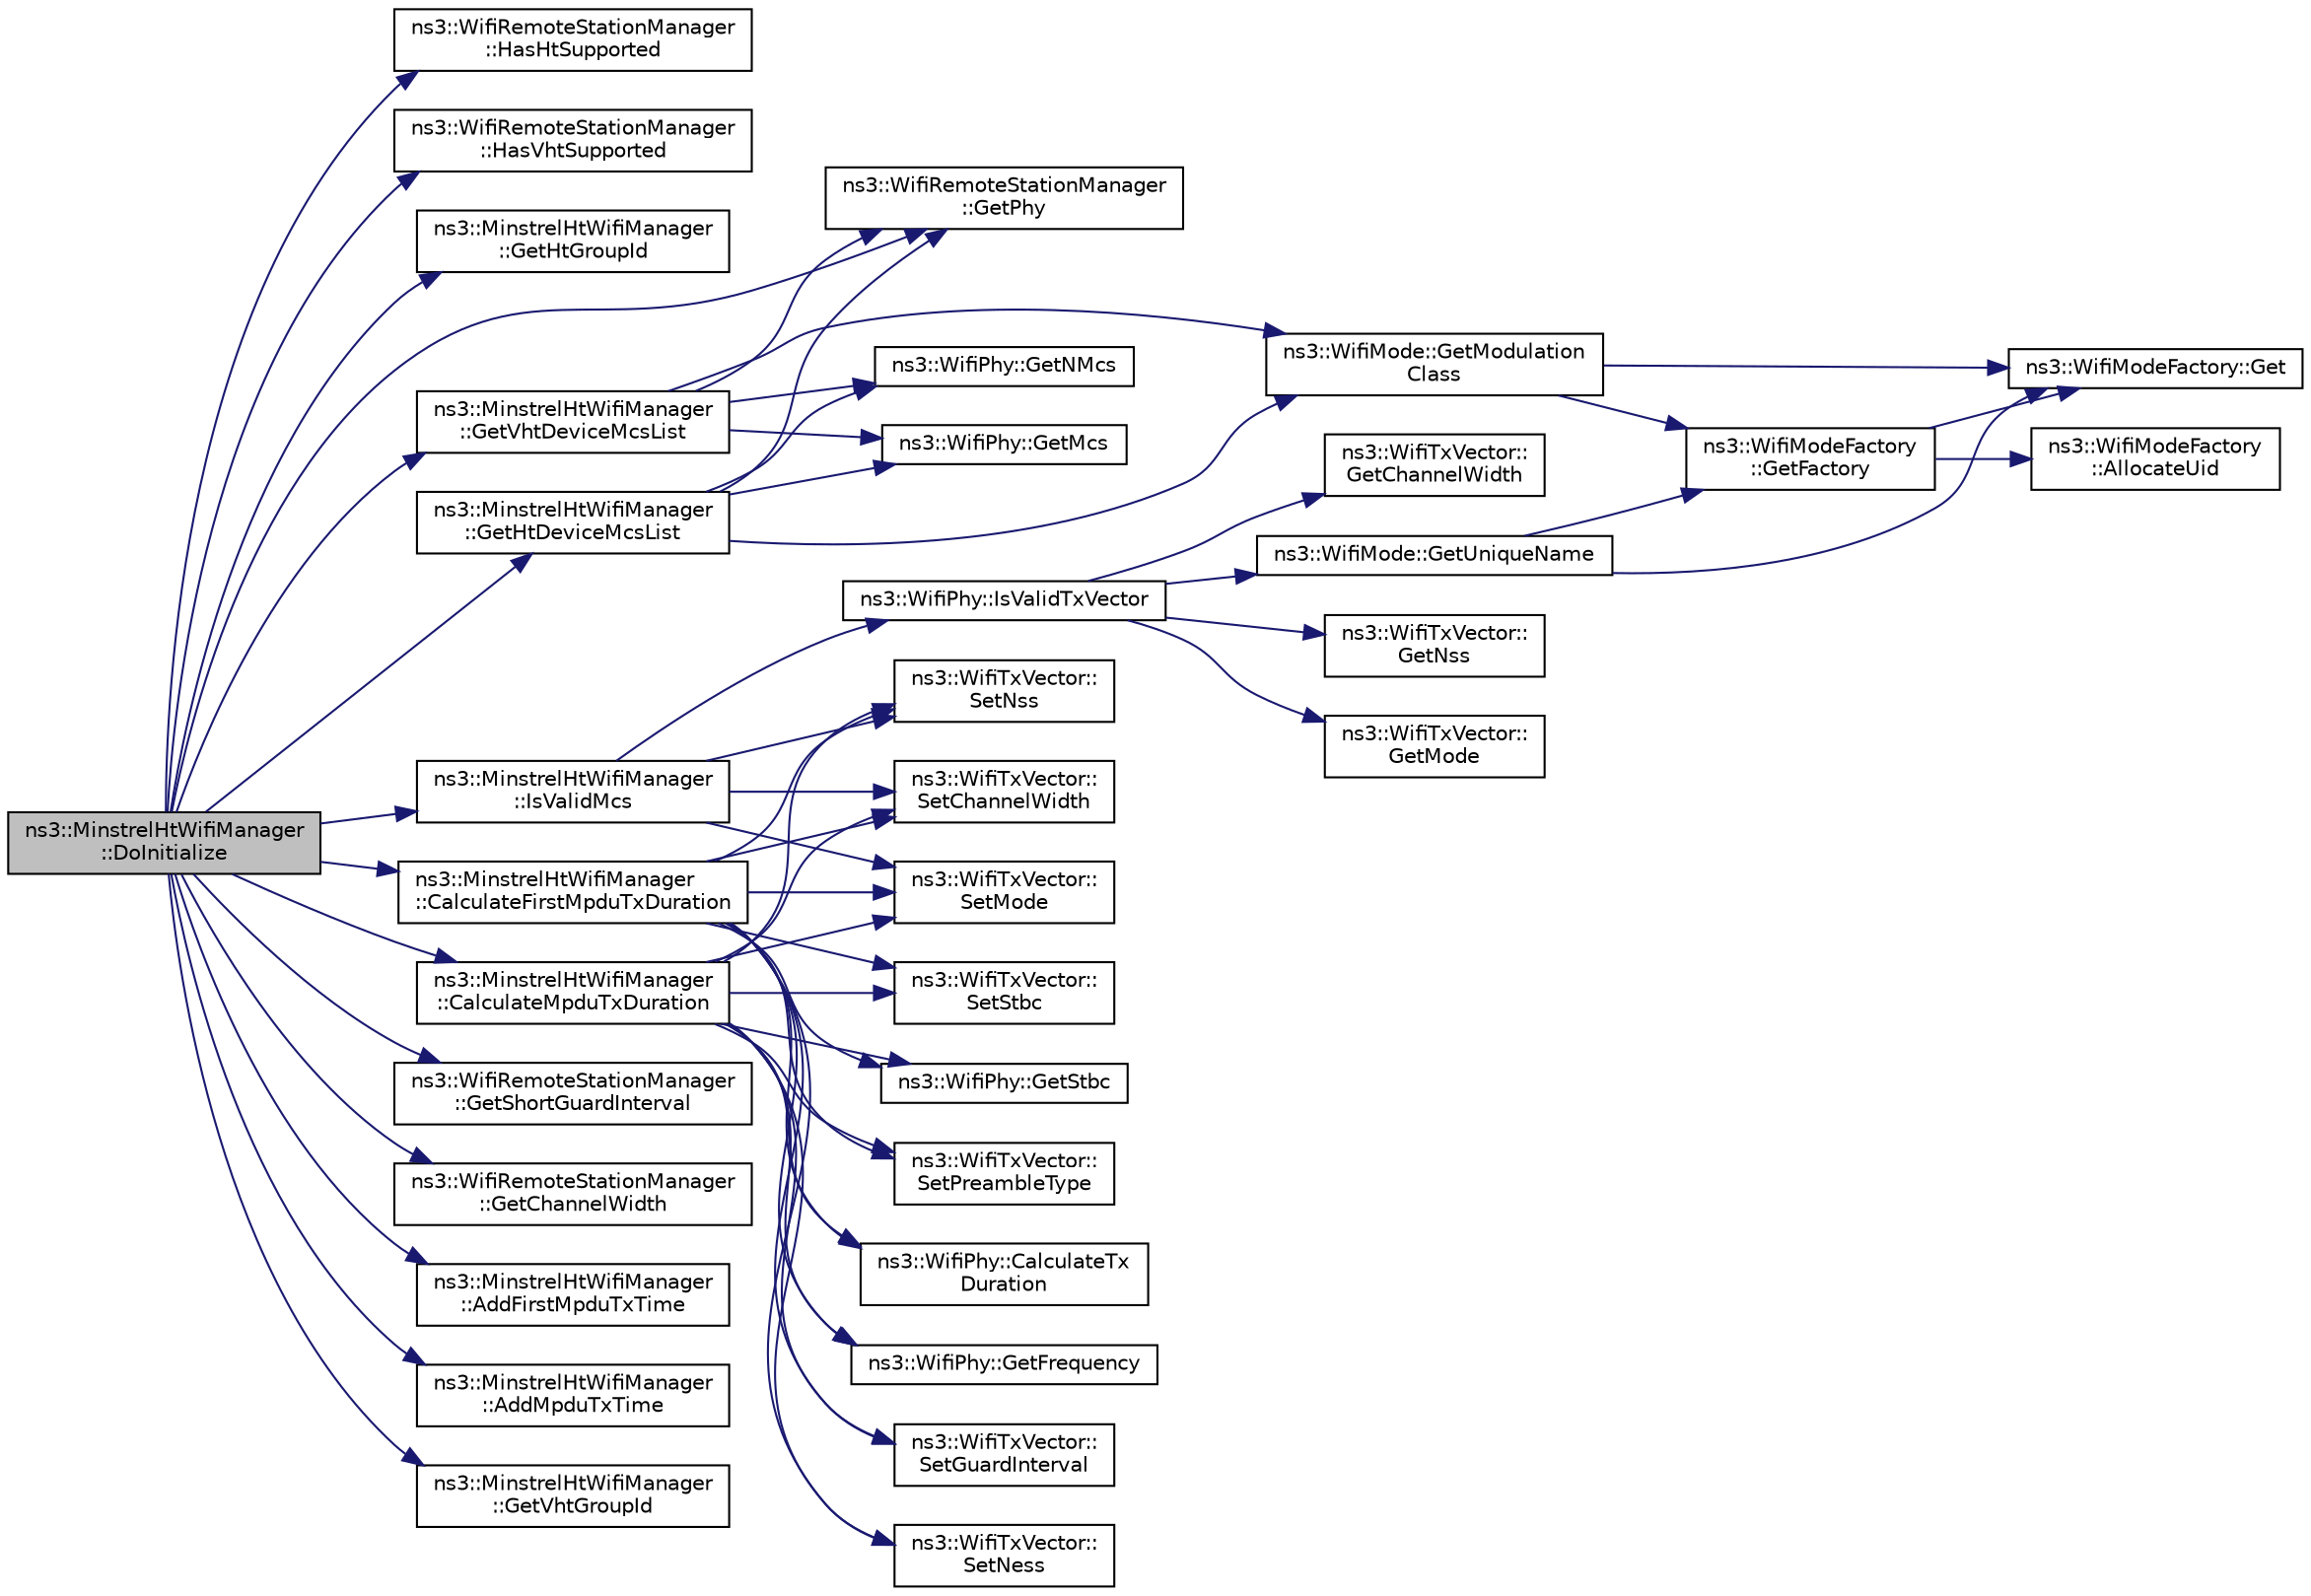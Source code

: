 digraph "ns3::MinstrelHtWifiManager::DoInitialize"
{
  edge [fontname="Helvetica",fontsize="10",labelfontname="Helvetica",labelfontsize="10"];
  node [fontname="Helvetica",fontsize="10",shape=record];
  rankdir="LR";
  Node1 [label="ns3::MinstrelHtWifiManager\l::DoInitialize",height=0.2,width=0.4,color="black", fillcolor="grey75", style="filled", fontcolor="black"];
  Node1 -> Node2 [color="midnightblue",fontsize="10",style="solid"];
  Node2 [label="ns3::WifiRemoteStationManager\l::HasHtSupported",height=0.2,width=0.4,color="black", fillcolor="white", style="filled",URL="$d6/d65/classns3_1_1WifiRemoteStationManager.html#ac792dc8f3c77d507d25de0b87b52608c"];
  Node1 -> Node3 [color="midnightblue",fontsize="10",style="solid"];
  Node3 [label="ns3::WifiRemoteStationManager\l::HasVhtSupported",height=0.2,width=0.4,color="black", fillcolor="white", style="filled",URL="$d6/d65/classns3_1_1WifiRemoteStationManager.html#afae2836c7785854272d73bf33e58c95a"];
  Node1 -> Node4 [color="midnightblue",fontsize="10",style="solid"];
  Node4 [label="ns3::MinstrelHtWifiManager\l::GetHtGroupId",height=0.2,width=0.4,color="black", fillcolor="white", style="filled",URL="$dd/d09/classns3_1_1MinstrelHtWifiManager.html#a44b99858b15826da1b42f135041058e0",tooltip="Returns the groupId of a HT MCS with the given number of streams, if using sgi and the channel width ..."];
  Node1 -> Node5 [color="midnightblue",fontsize="10",style="solid"];
  Node5 [label="ns3::WifiRemoteStationManager\l::GetPhy",height=0.2,width=0.4,color="black", fillcolor="white", style="filled",URL="$d6/d65/classns3_1_1WifiRemoteStationManager.html#ab92b49cf78e0b72a51f5d13a1f15e242"];
  Node1 -> Node6 [color="midnightblue",fontsize="10",style="solid"];
  Node6 [label="ns3::WifiRemoteStationManager\l::GetShortGuardInterval",height=0.2,width=0.4,color="black", fillcolor="white", style="filled",URL="$d6/d65/classns3_1_1WifiRemoteStationManager.html#aa55f6cb04128c88710119c8289f1b17e"];
  Node1 -> Node7 [color="midnightblue",fontsize="10",style="solid"];
  Node7 [label="ns3::WifiRemoteStationManager\l::GetChannelWidth",height=0.2,width=0.4,color="black", fillcolor="white", style="filled",URL="$d6/d65/classns3_1_1WifiRemoteStationManager.html#a918213c5b9fa629c4986f6d90521bbd4"];
  Node1 -> Node8 [color="midnightblue",fontsize="10",style="solid"];
  Node8 [label="ns3::MinstrelHtWifiManager\l::GetHtDeviceMcsList",height=0.2,width=0.4,color="black", fillcolor="white", style="filled",URL="$dd/d09/classns3_1_1MinstrelHtWifiManager.html#a51b40cdb077737e007f1c767c11d1424",tooltip="Returns a list of only the HT MCS supported by the device. "];
  Node8 -> Node5 [color="midnightblue",fontsize="10",style="solid"];
  Node8 -> Node9 [color="midnightblue",fontsize="10",style="solid"];
  Node9 [label="ns3::WifiPhy::GetNMcs",height=0.2,width=0.4,color="black", fillcolor="white", style="filled",URL="$d6/d5a/classns3_1_1WifiPhy.html#aede1b3de380510e387aaafcfda7a0db0"];
  Node8 -> Node10 [color="midnightblue",fontsize="10",style="solid"];
  Node10 [label="ns3::WifiPhy::GetMcs",height=0.2,width=0.4,color="black", fillcolor="white", style="filled",URL="$d6/d5a/classns3_1_1WifiPhy.html#a6a8740a6fbb7ff618c80e0a0867467fd"];
  Node8 -> Node11 [color="midnightblue",fontsize="10",style="solid"];
  Node11 [label="ns3::WifiMode::GetModulation\lClass",height=0.2,width=0.4,color="black", fillcolor="white", style="filled",URL="$d5/d56/classns3_1_1WifiMode.html#a7941cd2a0bc8d2ba68ba6a12c7e2c42a"];
  Node11 -> Node12 [color="midnightblue",fontsize="10",style="solid"];
  Node12 [label="ns3::WifiModeFactory\l::GetFactory",height=0.2,width=0.4,color="black", fillcolor="white", style="filled",URL="$d2/dcd/classns3_1_1WifiModeFactory.html#a9c6f695d733355dee8d74bd1709868fc"];
  Node12 -> Node13 [color="midnightblue",fontsize="10",style="solid"];
  Node13 [label="ns3::WifiModeFactory\l::AllocateUid",height=0.2,width=0.4,color="black", fillcolor="white", style="filled",URL="$d2/dcd/classns3_1_1WifiModeFactory.html#a89a9c38617bd3f7be4a8919ce9675996"];
  Node12 -> Node14 [color="midnightblue",fontsize="10",style="solid"];
  Node14 [label="ns3::WifiModeFactory::Get",height=0.2,width=0.4,color="black", fillcolor="white", style="filled",URL="$d2/dcd/classns3_1_1WifiModeFactory.html#a3086868810ff4347e31c63027726f544"];
  Node11 -> Node14 [color="midnightblue",fontsize="10",style="solid"];
  Node1 -> Node15 [color="midnightblue",fontsize="10",style="solid"];
  Node15 [label="ns3::MinstrelHtWifiManager\l::AddFirstMpduTxTime",height=0.2,width=0.4,color="black", fillcolor="white", style="filled",URL="$dd/d09/classns3_1_1MinstrelHtWifiManager.html#a4e42c7189837e6b28544c18327990ab9",tooltip="Save a TxTime to the vector of groups. "];
  Node1 -> Node16 [color="midnightblue",fontsize="10",style="solid"];
  Node16 [label="ns3::MinstrelHtWifiManager\l::CalculateFirstMpduTxDuration",height=0.2,width=0.4,color="black", fillcolor="white", style="filled",URL="$dd/d09/classns3_1_1MinstrelHtWifiManager.html#aebde711921cb34ee3bfbe9801e76ae2e",tooltip="Estimates the TxTime of a frame with a given mode and group (stream, guard interval and channel width..."];
  Node16 -> Node17 [color="midnightblue",fontsize="10",style="solid"];
  Node17 [label="ns3::WifiTxVector::\lSetNss",height=0.2,width=0.4,color="black", fillcolor="white", style="filled",URL="$d0/d58/classns3_1_1WifiTxVector.html#af6b333491a8b20c064d8d1ad35381194"];
  Node16 -> Node18 [color="midnightblue",fontsize="10",style="solid"];
  Node18 [label="ns3::WifiTxVector::\lSetGuardInterval",height=0.2,width=0.4,color="black", fillcolor="white", style="filled",URL="$d0/d58/classns3_1_1WifiTxVector.html#a40280b31baf8d7cef1a7234715969d06"];
  Node16 -> Node19 [color="midnightblue",fontsize="10",style="solid"];
  Node19 [label="ns3::WifiTxVector::\lSetChannelWidth",height=0.2,width=0.4,color="black", fillcolor="white", style="filled",URL="$d0/d58/classns3_1_1WifiTxVector.html#a0af265bb9df36ba4012847160a23741d"];
  Node16 -> Node20 [color="midnightblue",fontsize="10",style="solid"];
  Node20 [label="ns3::WifiTxVector::\lSetNess",height=0.2,width=0.4,color="black", fillcolor="white", style="filled",URL="$d0/d58/classns3_1_1WifiTxVector.html#a0402388fb5dc590075a4560daf294bf3"];
  Node16 -> Node21 [color="midnightblue",fontsize="10",style="solid"];
  Node21 [label="ns3::WifiTxVector::\lSetStbc",height=0.2,width=0.4,color="black", fillcolor="white", style="filled",URL="$d0/d58/classns3_1_1WifiTxVector.html#a03db79f733c3f5d36c1816f43eebe62a"];
  Node16 -> Node22 [color="midnightblue",fontsize="10",style="solid"];
  Node22 [label="ns3::WifiPhy::GetStbc",height=0.2,width=0.4,color="black", fillcolor="white", style="filled",URL="$d6/d5a/classns3_1_1WifiPhy.html#aba80990877159beed86abcd9efcc8e13"];
  Node16 -> Node23 [color="midnightblue",fontsize="10",style="solid"];
  Node23 [label="ns3::WifiTxVector::\lSetMode",height=0.2,width=0.4,color="black", fillcolor="white", style="filled",URL="$d0/d58/classns3_1_1WifiTxVector.html#af39f17fec348c22f8c963bcb6bb5fc53"];
  Node16 -> Node24 [color="midnightblue",fontsize="10",style="solid"];
  Node24 [label="ns3::WifiTxVector::\lSetPreambleType",height=0.2,width=0.4,color="black", fillcolor="white", style="filled",URL="$d0/d58/classns3_1_1WifiTxVector.html#afa5117513e1a7bfa717c3d7556192525"];
  Node16 -> Node25 [color="midnightblue",fontsize="10",style="solid"];
  Node25 [label="ns3::WifiPhy::CalculateTx\lDuration",height=0.2,width=0.4,color="black", fillcolor="white", style="filled",URL="$d6/d5a/classns3_1_1WifiPhy.html#aee98c7241bb4f0bb8e6d90f5771dacc7"];
  Node16 -> Node26 [color="midnightblue",fontsize="10",style="solid"];
  Node26 [label="ns3::WifiPhy::GetFrequency",height=0.2,width=0.4,color="black", fillcolor="white", style="filled",URL="$d6/d5a/classns3_1_1WifiPhy.html#ad2508d94faf22d690d6b8b4367934fd1"];
  Node1 -> Node27 [color="midnightblue",fontsize="10",style="solid"];
  Node27 [label="ns3::MinstrelHtWifiManager\l::AddMpduTxTime",height=0.2,width=0.4,color="black", fillcolor="white", style="filled",URL="$dd/d09/classns3_1_1MinstrelHtWifiManager.html#a3ce7d66218d851e645c2f4775e7b8a91",tooltip="Save a TxTime to the vector of groups. "];
  Node1 -> Node28 [color="midnightblue",fontsize="10",style="solid"];
  Node28 [label="ns3::MinstrelHtWifiManager\l::CalculateMpduTxDuration",height=0.2,width=0.4,color="black", fillcolor="white", style="filled",URL="$dd/d09/classns3_1_1MinstrelHtWifiManager.html#a0e356a05e616986cb292a72901984d4f",tooltip="Estimates the TxTime of a frame with a given mode and group (stream, guard interval and channel width..."];
  Node28 -> Node17 [color="midnightblue",fontsize="10",style="solid"];
  Node28 -> Node18 [color="midnightblue",fontsize="10",style="solid"];
  Node28 -> Node19 [color="midnightblue",fontsize="10",style="solid"];
  Node28 -> Node20 [color="midnightblue",fontsize="10",style="solid"];
  Node28 -> Node21 [color="midnightblue",fontsize="10",style="solid"];
  Node28 -> Node22 [color="midnightblue",fontsize="10",style="solid"];
  Node28 -> Node23 [color="midnightblue",fontsize="10",style="solid"];
  Node28 -> Node24 [color="midnightblue",fontsize="10",style="solid"];
  Node28 -> Node25 [color="midnightblue",fontsize="10",style="solid"];
  Node28 -> Node26 [color="midnightblue",fontsize="10",style="solid"];
  Node1 -> Node29 [color="midnightblue",fontsize="10",style="solid"];
  Node29 [label="ns3::MinstrelHtWifiManager\l::GetVhtGroupId",height=0.2,width=0.4,color="black", fillcolor="white", style="filled",URL="$dd/d09/classns3_1_1MinstrelHtWifiManager.html#ae8425dbd449d4402c61941ae78ed8fb9",tooltip="Returns the groupId of a VHT MCS with the given number of streams, if using sgi and the channel width..."];
  Node1 -> Node30 [color="midnightblue",fontsize="10",style="solid"];
  Node30 [label="ns3::MinstrelHtWifiManager\l::GetVhtDeviceMcsList",height=0.2,width=0.4,color="black", fillcolor="white", style="filled",URL="$dd/d09/classns3_1_1MinstrelHtWifiManager.html#aa3f58bf72c4fe7dd962ce0e99ba211a7",tooltip="Returns a list of only the VHT MCS supported by the device. "];
  Node30 -> Node5 [color="midnightblue",fontsize="10",style="solid"];
  Node30 -> Node9 [color="midnightblue",fontsize="10",style="solid"];
  Node30 -> Node10 [color="midnightblue",fontsize="10",style="solid"];
  Node30 -> Node11 [color="midnightblue",fontsize="10",style="solid"];
  Node1 -> Node31 [color="midnightblue",fontsize="10",style="solid"];
  Node31 [label="ns3::MinstrelHtWifiManager\l::IsValidMcs",height=0.2,width=0.4,color="black", fillcolor="white", style="filled",URL="$dd/d09/classns3_1_1MinstrelHtWifiManager.html#a6e96fca0f8a7295e41cdbeea9d7dae32",tooltip="Check the validity of a combination of number of streams, chWidth and mode. "];
  Node31 -> Node17 [color="midnightblue",fontsize="10",style="solid"];
  Node31 -> Node19 [color="midnightblue",fontsize="10",style="solid"];
  Node31 -> Node23 [color="midnightblue",fontsize="10",style="solid"];
  Node31 -> Node32 [color="midnightblue",fontsize="10",style="solid"];
  Node32 [label="ns3::WifiPhy::IsValidTxVector",height=0.2,width=0.4,color="black", fillcolor="white", style="filled",URL="$d6/d5a/classns3_1_1WifiPhy.html#a2df962f7fd9468b514ea16d5fbed97f6"];
  Node32 -> Node33 [color="midnightblue",fontsize="10",style="solid"];
  Node33 [label="ns3::WifiTxVector::\lGetChannelWidth",height=0.2,width=0.4,color="black", fillcolor="white", style="filled",URL="$d0/d58/classns3_1_1WifiTxVector.html#a1f8bfa51778a3e217581eb665f059564"];
  Node32 -> Node34 [color="midnightblue",fontsize="10",style="solid"];
  Node34 [label="ns3::WifiTxVector::\lGetNss",height=0.2,width=0.4,color="black", fillcolor="white", style="filled",URL="$d0/d58/classns3_1_1WifiTxVector.html#aa710c8455a710574b0c297d9ffdee004"];
  Node32 -> Node35 [color="midnightblue",fontsize="10",style="solid"];
  Node35 [label="ns3::WifiTxVector::\lGetMode",height=0.2,width=0.4,color="black", fillcolor="white", style="filled",URL="$d0/d58/classns3_1_1WifiTxVector.html#a497b1f11cad4b8b26251dfa07c9ad1d6"];
  Node32 -> Node36 [color="midnightblue",fontsize="10",style="solid"];
  Node36 [label="ns3::WifiMode::GetUniqueName",height=0.2,width=0.4,color="black", fillcolor="white", style="filled",URL="$d5/d56/classns3_1_1WifiMode.html#a18e0a33034f484d3ca8c0497d3ea1dc7"];
  Node36 -> Node12 [color="midnightblue",fontsize="10",style="solid"];
  Node36 -> Node14 [color="midnightblue",fontsize="10",style="solid"];
}
